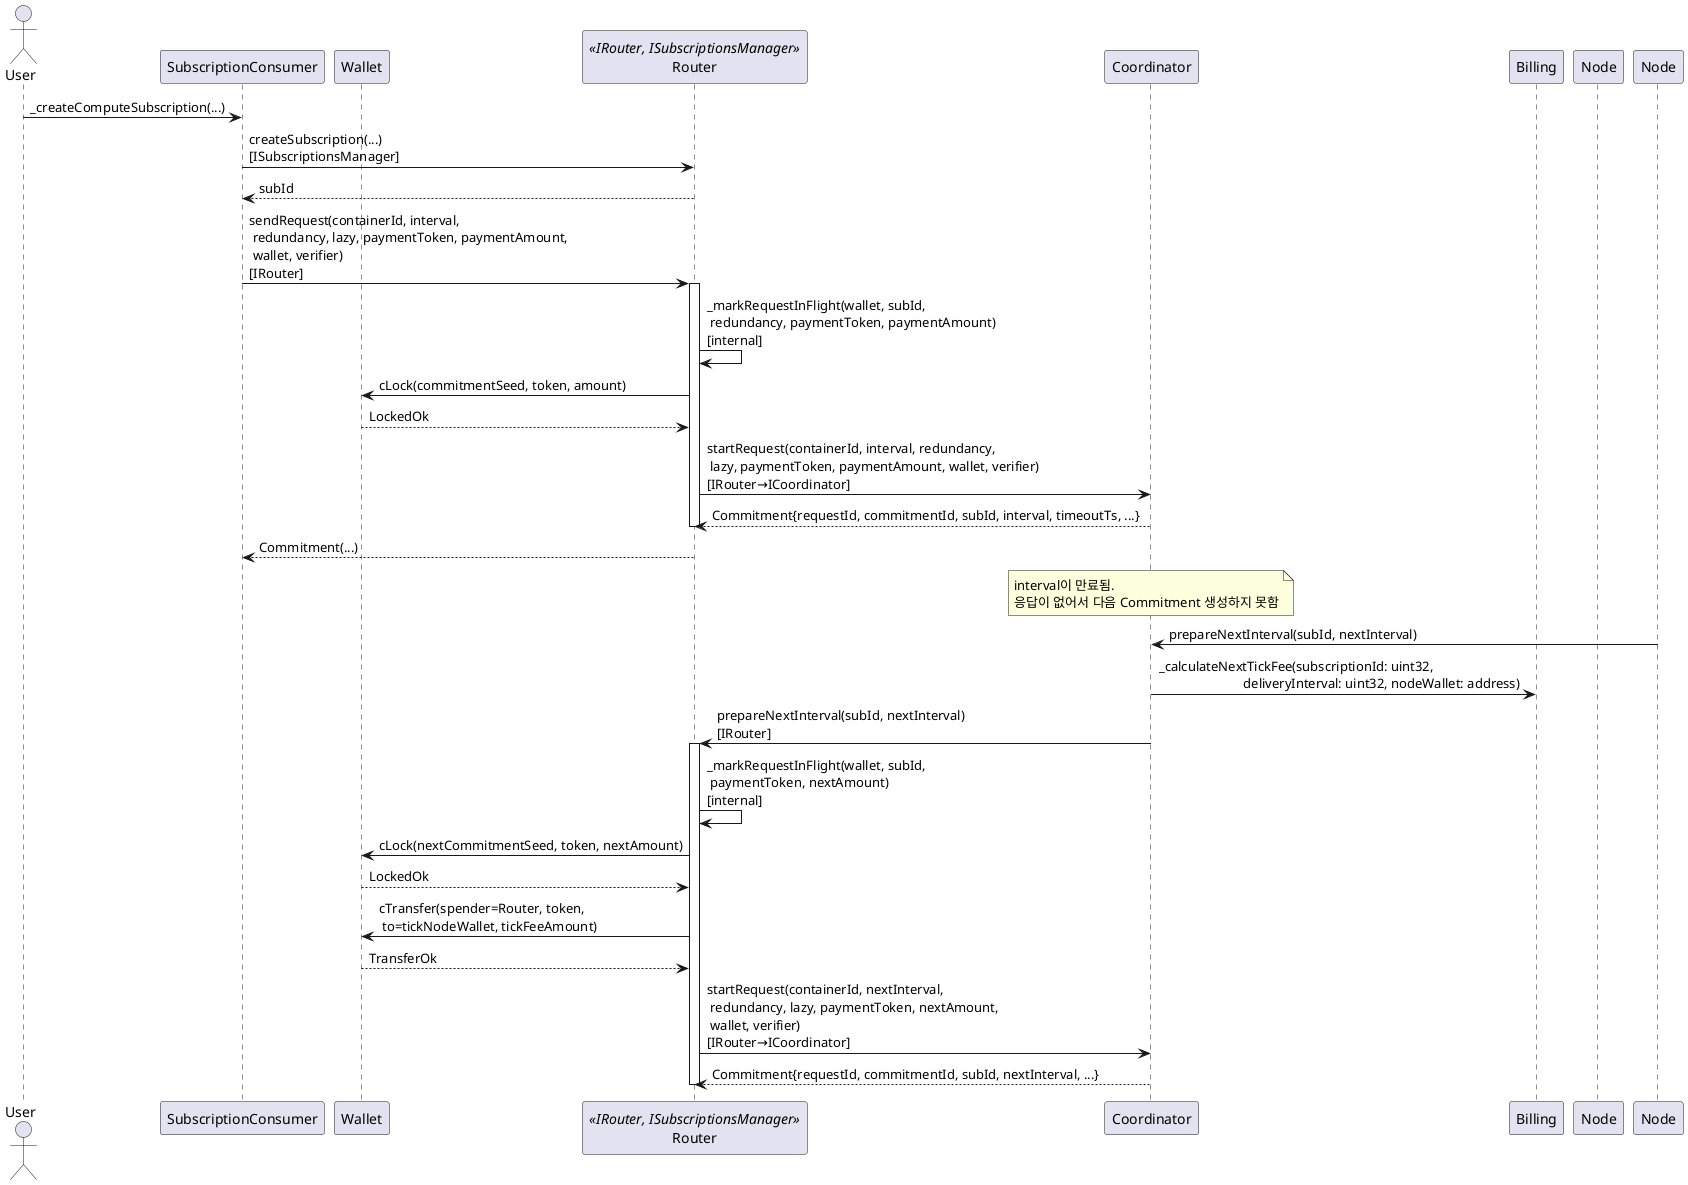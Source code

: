 @startuml sequence-wallet-between-fixed

actor User
participant SubscriptionConsumer
participant Wallet
participant Router <<IRouter, ISubscriptionsManager>>
participant Coordinator
participant Billing
participant Node as InfernetNode

' == Subscription 생성 ==
User -> SubscriptionConsumer: _createComputeSubscription(...)
SubscriptionConsumer -> Router: createSubscription(...)\n[ISubscriptionsManager]
Router --> SubscriptionConsumer: subId

' == 최초 요청 (sendRequest: 선락 + 커밋 생성) ==
SubscriptionConsumer -> Router: sendRequest(containerId, interval,\n redundancy, lazy, paymentToken, paymentAmount,\n wallet, verifier)\n[IRouter]
activate Router
Router -> Router: _markRequestInFlight(wallet, subId,\n redundancy, paymentToken, paymentAmount)\n[internal]
Router -> Wallet: cLock(commitmentSeed, token, amount)
Wallet --> Router: LockedOk

Router -> Coordinator: startRequest(containerId, interval, redundancy,\n lazy, paymentToken, paymentAmount, wallet, verifier)\n[IRouter→ICoordinator]
Coordinator --> Router: Commitment{requestId, commitmentId, subId, interval, timeoutTs, ...}
deactivate Router

Router --> SubscriptionConsumer: Commitment(...)
    note over Coordinator
        interval이 만료됨.
        응답이 없어서 다음 Commitment 생성하지 못함
    end note

Node -> Coordinator: prepareNextInterval(subId, nextInterval)
Coordinator -> Billing:  _calculateNextTickFee(subscriptionId: uint32,\n\t\t\t deliveryInterval: uint32, nodeWallet: address)
Coordinator -> Router: prepareNextInterval(subId, nextInterval)\n[IRouter]
activate Router
Router -> Router: _markRequestInFlight(wallet, subId,\n paymentToken, nextAmount)\n[internal]
Router -> Wallet: cLock(nextCommitmentSeed, token, nextAmount)
Wallet --> Router: LockedOk
Router -> Wallet: cTransfer(spender=Router, token,\n to=tickNodeWallet, tickFeeAmount)
Wallet --> Router: TransferOk

Router -> Coordinator: startRequest(containerId, nextInterval,\n redundancy, lazy, paymentToken, nextAmount,\n wallet, verifier)\n[IRouter→ICoordinator]
Coordinator --> Router: Commitment{requestId, commitmentId, subId, nextInterval, ...}
deactivate Router

@enduml

